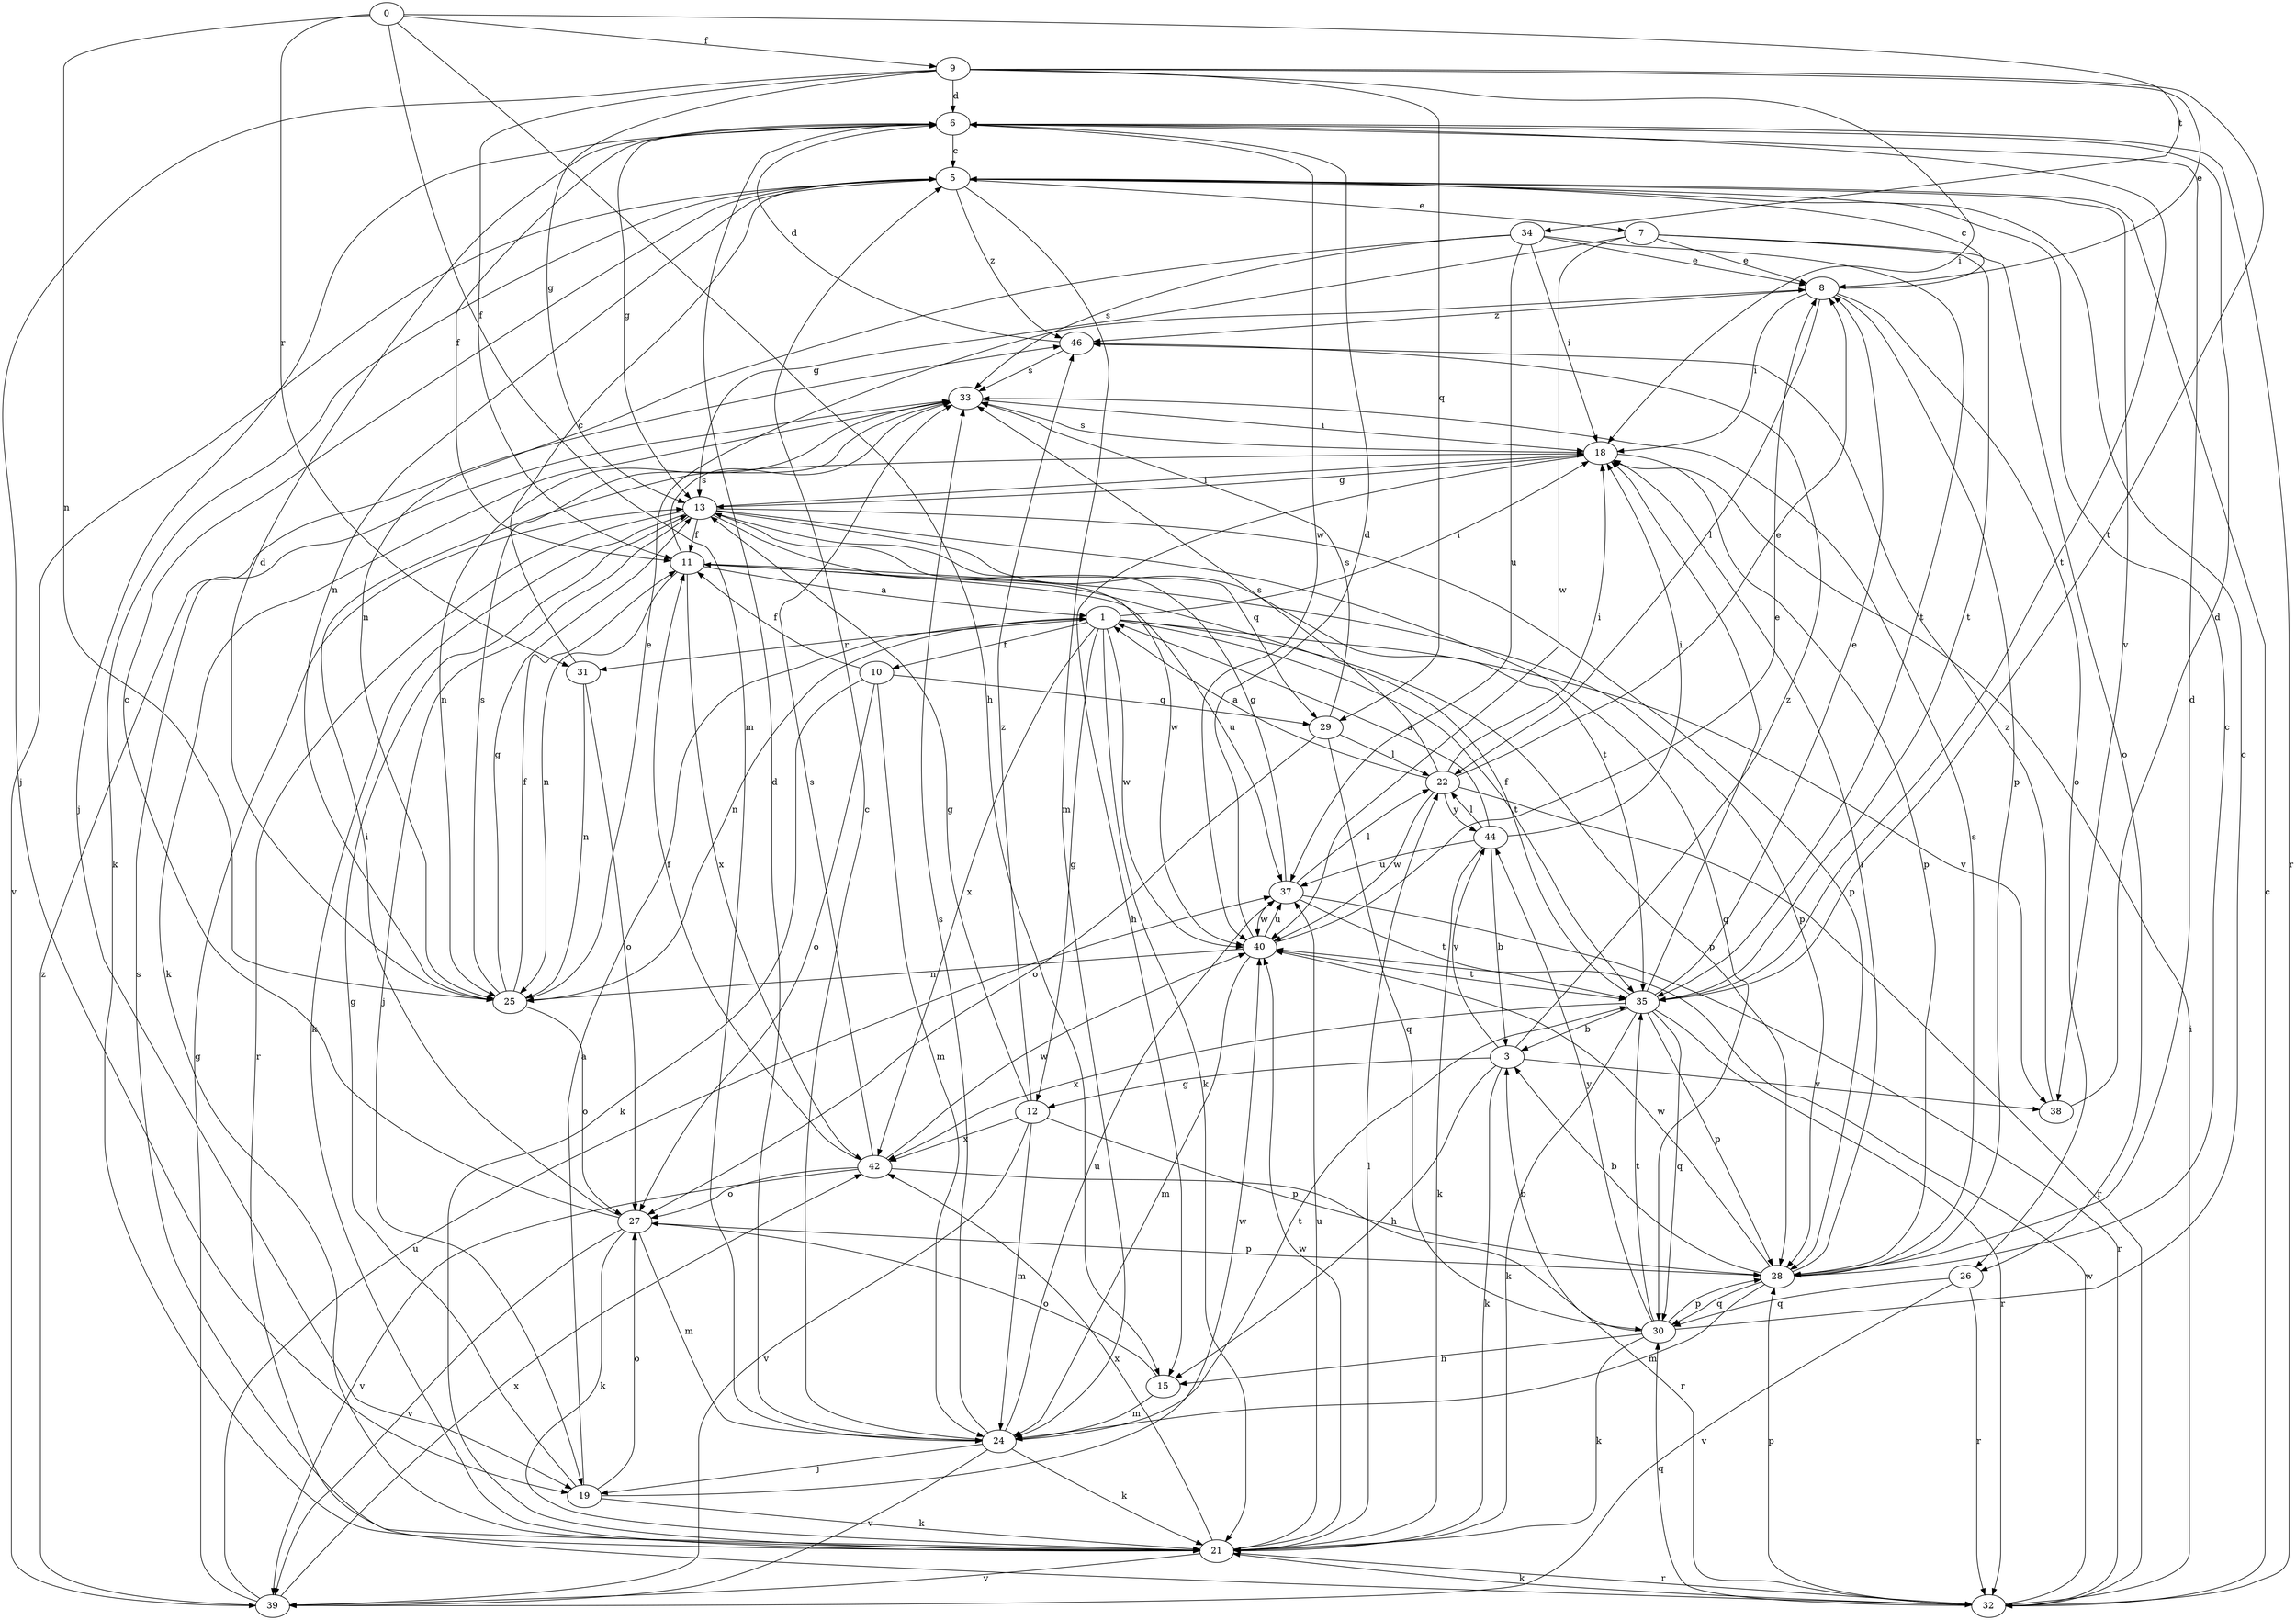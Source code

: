 strict digraph  {
0;
1;
3;
5;
6;
7;
8;
9;
10;
11;
12;
13;
15;
18;
19;
21;
22;
24;
25;
26;
27;
28;
29;
30;
31;
32;
33;
34;
35;
37;
38;
39;
40;
42;
44;
46;
0 -> 9  [label=f];
0 -> 15  [label=h];
0 -> 24  [label=m];
0 -> 25  [label=n];
0 -> 31  [label=r];
0 -> 34  [label=t];
1 -> 10  [label=f];
1 -> 12  [label=g];
1 -> 18  [label=i];
1 -> 21  [label=k];
1 -> 25  [label=n];
1 -> 28  [label=p];
1 -> 31  [label=r];
1 -> 35  [label=t];
1 -> 38  [label=v];
1 -> 40  [label=w];
1 -> 42  [label=x];
3 -> 12  [label=g];
3 -> 15  [label=h];
3 -> 21  [label=k];
3 -> 38  [label=v];
3 -> 44  [label=y];
3 -> 46  [label=z];
5 -> 7  [label=e];
5 -> 21  [label=k];
5 -> 24  [label=m];
5 -> 25  [label=n];
5 -> 38  [label=v];
5 -> 39  [label=v];
5 -> 46  [label=z];
6 -> 5  [label=c];
6 -> 11  [label=f];
6 -> 13  [label=g];
6 -> 19  [label=j];
6 -> 32  [label=r];
6 -> 35  [label=t];
6 -> 40  [label=w];
7 -> 8  [label=e];
7 -> 13  [label=g];
7 -> 26  [label=o];
7 -> 35  [label=t];
7 -> 40  [label=w];
8 -> 5  [label=c];
8 -> 18  [label=i];
8 -> 22  [label=l];
8 -> 26  [label=o];
8 -> 28  [label=p];
8 -> 46  [label=z];
9 -> 6  [label=d];
9 -> 8  [label=e];
9 -> 11  [label=f];
9 -> 13  [label=g];
9 -> 18  [label=i];
9 -> 19  [label=j];
9 -> 29  [label=q];
9 -> 35  [label=t];
10 -> 11  [label=f];
10 -> 21  [label=k];
10 -> 24  [label=m];
10 -> 27  [label=o];
10 -> 29  [label=q];
11 -> 1  [label=a];
11 -> 25  [label=n];
11 -> 28  [label=p];
11 -> 33  [label=s];
11 -> 37  [label=u];
11 -> 42  [label=x];
12 -> 13  [label=g];
12 -> 24  [label=m];
12 -> 28  [label=p];
12 -> 39  [label=v];
12 -> 42  [label=x];
12 -> 46  [label=z];
13 -> 11  [label=f];
13 -> 18  [label=i];
13 -> 19  [label=j];
13 -> 21  [label=k];
13 -> 28  [label=p];
13 -> 29  [label=q];
13 -> 30  [label=q];
13 -> 32  [label=r];
13 -> 35  [label=t];
13 -> 40  [label=w];
15 -> 24  [label=m];
15 -> 27  [label=o];
18 -> 13  [label=g];
18 -> 15  [label=h];
18 -> 28  [label=p];
18 -> 33  [label=s];
19 -> 1  [label=a];
19 -> 13  [label=g];
19 -> 21  [label=k];
19 -> 27  [label=o];
19 -> 40  [label=w];
21 -> 22  [label=l];
21 -> 32  [label=r];
21 -> 33  [label=s];
21 -> 37  [label=u];
21 -> 39  [label=v];
21 -> 40  [label=w];
21 -> 42  [label=x];
22 -> 1  [label=a];
22 -> 8  [label=e];
22 -> 18  [label=i];
22 -> 32  [label=r];
22 -> 33  [label=s];
22 -> 40  [label=w];
22 -> 44  [label=y];
24 -> 5  [label=c];
24 -> 6  [label=d];
24 -> 19  [label=j];
24 -> 21  [label=k];
24 -> 33  [label=s];
24 -> 35  [label=t];
24 -> 37  [label=u];
24 -> 39  [label=v];
25 -> 6  [label=d];
25 -> 8  [label=e];
25 -> 11  [label=f];
25 -> 13  [label=g];
25 -> 27  [label=o];
25 -> 33  [label=s];
26 -> 30  [label=q];
26 -> 32  [label=r];
26 -> 39  [label=v];
27 -> 5  [label=c];
27 -> 18  [label=i];
27 -> 21  [label=k];
27 -> 24  [label=m];
27 -> 28  [label=p];
27 -> 39  [label=v];
28 -> 3  [label=b];
28 -> 5  [label=c];
28 -> 6  [label=d];
28 -> 18  [label=i];
28 -> 24  [label=m];
28 -> 30  [label=q];
28 -> 33  [label=s];
28 -> 40  [label=w];
29 -> 22  [label=l];
29 -> 27  [label=o];
29 -> 30  [label=q];
29 -> 33  [label=s];
30 -> 3  [label=b];
30 -> 5  [label=c];
30 -> 15  [label=h];
30 -> 21  [label=k];
30 -> 28  [label=p];
30 -> 35  [label=t];
30 -> 44  [label=y];
31 -> 5  [label=c];
31 -> 25  [label=n];
31 -> 27  [label=o];
32 -> 5  [label=c];
32 -> 18  [label=i];
32 -> 21  [label=k];
32 -> 28  [label=p];
32 -> 30  [label=q];
32 -> 40  [label=w];
33 -> 18  [label=i];
33 -> 21  [label=k];
33 -> 25  [label=n];
34 -> 8  [label=e];
34 -> 18  [label=i];
34 -> 25  [label=n];
34 -> 33  [label=s];
34 -> 35  [label=t];
34 -> 37  [label=u];
35 -> 3  [label=b];
35 -> 8  [label=e];
35 -> 11  [label=f];
35 -> 18  [label=i];
35 -> 21  [label=k];
35 -> 28  [label=p];
35 -> 30  [label=q];
35 -> 32  [label=r];
35 -> 42  [label=x];
37 -> 13  [label=g];
37 -> 22  [label=l];
37 -> 32  [label=r];
37 -> 35  [label=t];
37 -> 40  [label=w];
38 -> 6  [label=d];
38 -> 46  [label=z];
39 -> 13  [label=g];
39 -> 37  [label=u];
39 -> 42  [label=x];
39 -> 46  [label=z];
40 -> 6  [label=d];
40 -> 8  [label=e];
40 -> 24  [label=m];
40 -> 25  [label=n];
40 -> 35  [label=t];
40 -> 37  [label=u];
42 -> 11  [label=f];
42 -> 27  [label=o];
42 -> 32  [label=r];
42 -> 33  [label=s];
42 -> 39  [label=v];
42 -> 40  [label=w];
44 -> 1  [label=a];
44 -> 3  [label=b];
44 -> 18  [label=i];
44 -> 21  [label=k];
44 -> 22  [label=l];
44 -> 37  [label=u];
46 -> 6  [label=d];
46 -> 33  [label=s];
}
